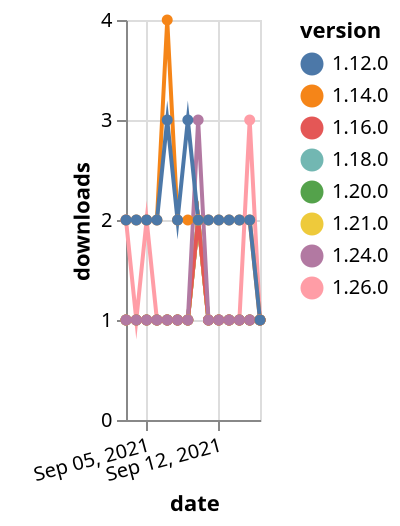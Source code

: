 {"$schema": "https://vega.github.io/schema/vega-lite/v5.json", "description": "A simple bar chart with embedded data.", "data": {"values": [{"date": "2021-09-03", "total": 190, "delta": 1, "version": "1.18.0"}, {"date": "2021-09-04", "total": 191, "delta": 1, "version": "1.18.0"}, {"date": "2021-09-05", "total": 192, "delta": 1, "version": "1.18.0"}, {"date": "2021-09-06", "total": 193, "delta": 1, "version": "1.18.0"}, {"date": "2021-09-07", "total": 194, "delta": 1, "version": "1.18.0"}, {"date": "2021-09-08", "total": 195, "delta": 1, "version": "1.18.0"}, {"date": "2021-09-09", "total": 196, "delta": 1, "version": "1.18.0"}, {"date": "2021-09-10", "total": 198, "delta": 2, "version": "1.18.0"}, {"date": "2021-09-11", "total": 199, "delta": 1, "version": "1.18.0"}, {"date": "2021-09-12", "total": 200, "delta": 1, "version": "1.18.0"}, {"date": "2021-09-13", "total": 201, "delta": 1, "version": "1.18.0"}, {"date": "2021-09-14", "total": 202, "delta": 1, "version": "1.18.0"}, {"date": "2021-09-15", "total": 203, "delta": 1, "version": "1.18.0"}, {"date": "2021-09-16", "total": 204, "delta": 1, "version": "1.18.0"}, {"date": "2021-09-03", "total": 121, "delta": 2, "version": "1.26.0"}, {"date": "2021-09-04", "total": 122, "delta": 1, "version": "1.26.0"}, {"date": "2021-09-05", "total": 124, "delta": 2, "version": "1.26.0"}, {"date": "2021-09-06", "total": 125, "delta": 1, "version": "1.26.0"}, {"date": "2021-09-07", "total": 126, "delta": 1, "version": "1.26.0"}, {"date": "2021-09-08", "total": 127, "delta": 1, "version": "1.26.0"}, {"date": "2021-09-09", "total": 128, "delta": 1, "version": "1.26.0"}, {"date": "2021-09-10", "total": 130, "delta": 2, "version": "1.26.0"}, {"date": "2021-09-11", "total": 131, "delta": 1, "version": "1.26.0"}, {"date": "2021-09-12", "total": 132, "delta": 1, "version": "1.26.0"}, {"date": "2021-09-13", "total": 133, "delta": 1, "version": "1.26.0"}, {"date": "2021-09-14", "total": 134, "delta": 1, "version": "1.26.0"}, {"date": "2021-09-15", "total": 137, "delta": 3, "version": "1.26.0"}, {"date": "2021-09-16", "total": 138, "delta": 1, "version": "1.26.0"}, {"date": "2021-09-03", "total": 175, "delta": 1, "version": "1.20.0"}, {"date": "2021-09-04", "total": 176, "delta": 1, "version": "1.20.0"}, {"date": "2021-09-05", "total": 177, "delta": 1, "version": "1.20.0"}, {"date": "2021-09-06", "total": 178, "delta": 1, "version": "1.20.0"}, {"date": "2021-09-07", "total": 179, "delta": 1, "version": "1.20.0"}, {"date": "2021-09-08", "total": 180, "delta": 1, "version": "1.20.0"}, {"date": "2021-09-09", "total": 181, "delta": 1, "version": "1.20.0"}, {"date": "2021-09-10", "total": 183, "delta": 2, "version": "1.20.0"}, {"date": "2021-09-11", "total": 184, "delta": 1, "version": "1.20.0"}, {"date": "2021-09-12", "total": 185, "delta": 1, "version": "1.20.0"}, {"date": "2021-09-13", "total": 186, "delta": 1, "version": "1.20.0"}, {"date": "2021-09-14", "total": 187, "delta": 1, "version": "1.20.0"}, {"date": "2021-09-15", "total": 188, "delta": 1, "version": "1.20.0"}, {"date": "2021-09-16", "total": 189, "delta": 1, "version": "1.20.0"}, {"date": "2021-09-03", "total": 158, "delta": 1, "version": "1.21.0"}, {"date": "2021-09-04", "total": 159, "delta": 1, "version": "1.21.0"}, {"date": "2021-09-05", "total": 160, "delta": 1, "version": "1.21.0"}, {"date": "2021-09-06", "total": 161, "delta": 1, "version": "1.21.0"}, {"date": "2021-09-07", "total": 162, "delta": 1, "version": "1.21.0"}, {"date": "2021-09-08", "total": 163, "delta": 1, "version": "1.21.0"}, {"date": "2021-09-09", "total": 164, "delta": 1, "version": "1.21.0"}, {"date": "2021-09-10", "total": 166, "delta": 2, "version": "1.21.0"}, {"date": "2021-09-11", "total": 167, "delta": 1, "version": "1.21.0"}, {"date": "2021-09-12", "total": 168, "delta": 1, "version": "1.21.0"}, {"date": "2021-09-13", "total": 169, "delta": 1, "version": "1.21.0"}, {"date": "2021-09-14", "total": 170, "delta": 1, "version": "1.21.0"}, {"date": "2021-09-15", "total": 171, "delta": 1, "version": "1.21.0"}, {"date": "2021-09-16", "total": 172, "delta": 1, "version": "1.21.0"}, {"date": "2021-09-03", "total": 237, "delta": 1, "version": "1.16.0"}, {"date": "2021-09-04", "total": 238, "delta": 1, "version": "1.16.0"}, {"date": "2021-09-05", "total": 239, "delta": 1, "version": "1.16.0"}, {"date": "2021-09-06", "total": 240, "delta": 1, "version": "1.16.0"}, {"date": "2021-09-07", "total": 241, "delta": 1, "version": "1.16.0"}, {"date": "2021-09-08", "total": 242, "delta": 1, "version": "1.16.0"}, {"date": "2021-09-09", "total": 243, "delta": 1, "version": "1.16.0"}, {"date": "2021-09-10", "total": 245, "delta": 2, "version": "1.16.0"}, {"date": "2021-09-11", "total": 246, "delta": 1, "version": "1.16.0"}, {"date": "2021-09-12", "total": 247, "delta": 1, "version": "1.16.0"}, {"date": "2021-09-13", "total": 248, "delta": 1, "version": "1.16.0"}, {"date": "2021-09-14", "total": 249, "delta": 1, "version": "1.16.0"}, {"date": "2021-09-15", "total": 250, "delta": 1, "version": "1.16.0"}, {"date": "2021-09-16", "total": 251, "delta": 1, "version": "1.16.0"}, {"date": "2021-09-03", "total": 182, "delta": 1, "version": "1.24.0"}, {"date": "2021-09-04", "total": 183, "delta": 1, "version": "1.24.0"}, {"date": "2021-09-05", "total": 184, "delta": 1, "version": "1.24.0"}, {"date": "2021-09-06", "total": 185, "delta": 1, "version": "1.24.0"}, {"date": "2021-09-07", "total": 186, "delta": 1, "version": "1.24.0"}, {"date": "2021-09-08", "total": 187, "delta": 1, "version": "1.24.0"}, {"date": "2021-09-09", "total": 188, "delta": 1, "version": "1.24.0"}, {"date": "2021-09-10", "total": 191, "delta": 3, "version": "1.24.0"}, {"date": "2021-09-11", "total": 192, "delta": 1, "version": "1.24.0"}, {"date": "2021-09-12", "total": 193, "delta": 1, "version": "1.24.0"}, {"date": "2021-09-13", "total": 194, "delta": 1, "version": "1.24.0"}, {"date": "2021-09-14", "total": 195, "delta": 1, "version": "1.24.0"}, {"date": "2021-09-15", "total": 196, "delta": 1, "version": "1.24.0"}, {"date": "2021-09-16", "total": 197, "delta": 1, "version": "1.24.0"}, {"date": "2021-09-03", "total": 2393, "delta": 2, "version": "1.14.0"}, {"date": "2021-09-04", "total": 2395, "delta": 2, "version": "1.14.0"}, {"date": "2021-09-05", "total": 2397, "delta": 2, "version": "1.14.0"}, {"date": "2021-09-06", "total": 2399, "delta": 2, "version": "1.14.0"}, {"date": "2021-09-07", "total": 2403, "delta": 4, "version": "1.14.0"}, {"date": "2021-09-08", "total": 2405, "delta": 2, "version": "1.14.0"}, {"date": "2021-09-09", "total": 2407, "delta": 2, "version": "1.14.0"}, {"date": "2021-09-10", "total": 2409, "delta": 2, "version": "1.14.0"}, {"date": "2021-09-11", "total": 2411, "delta": 2, "version": "1.14.0"}, {"date": "2021-09-12", "total": 2413, "delta": 2, "version": "1.14.0"}, {"date": "2021-09-13", "total": 2415, "delta": 2, "version": "1.14.0"}, {"date": "2021-09-14", "total": 2417, "delta": 2, "version": "1.14.0"}, {"date": "2021-09-15", "total": 2419, "delta": 2, "version": "1.14.0"}, {"date": "2021-09-16", "total": 2420, "delta": 1, "version": "1.14.0"}, {"date": "2021-09-03", "total": 2340, "delta": 2, "version": "1.12.0"}, {"date": "2021-09-04", "total": 2342, "delta": 2, "version": "1.12.0"}, {"date": "2021-09-05", "total": 2344, "delta": 2, "version": "1.12.0"}, {"date": "2021-09-06", "total": 2346, "delta": 2, "version": "1.12.0"}, {"date": "2021-09-07", "total": 2349, "delta": 3, "version": "1.12.0"}, {"date": "2021-09-08", "total": 2351, "delta": 2, "version": "1.12.0"}, {"date": "2021-09-09", "total": 2354, "delta": 3, "version": "1.12.0"}, {"date": "2021-09-10", "total": 2356, "delta": 2, "version": "1.12.0"}, {"date": "2021-09-11", "total": 2358, "delta": 2, "version": "1.12.0"}, {"date": "2021-09-12", "total": 2360, "delta": 2, "version": "1.12.0"}, {"date": "2021-09-13", "total": 2362, "delta": 2, "version": "1.12.0"}, {"date": "2021-09-14", "total": 2364, "delta": 2, "version": "1.12.0"}, {"date": "2021-09-15", "total": 2366, "delta": 2, "version": "1.12.0"}, {"date": "2021-09-16", "total": 2367, "delta": 1, "version": "1.12.0"}]}, "width": "container", "mark": {"type": "line", "point": {"filled": true}}, "encoding": {"x": {"field": "date", "type": "temporal", "timeUnit": "yearmonthdate", "title": "date", "axis": {"labelAngle": -15}}, "y": {"field": "delta", "type": "quantitative", "title": "downloads"}, "color": {"field": "version", "type": "nominal"}, "tooltip": {"field": "delta"}}}
